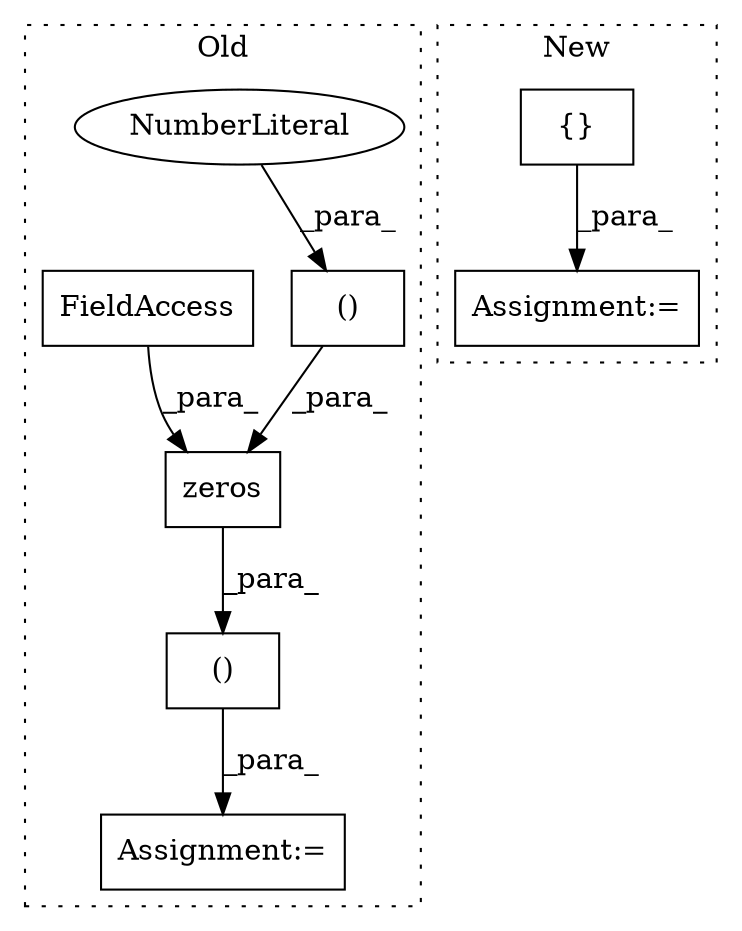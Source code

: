 digraph G {
subgraph cluster0 {
1 [label="zeros" a="32" s="1074,1130" l="11,1" shape="box"];
3 [label="Assignment:=" a="7" s="1033" l="6" shape="box"];
5 [label="()" a="106" s="1085" l="25" shape="box"];
6 [label="NumberLiteral" a="34" s="1109" l="1" shape="ellipse"];
7 [label="()" a="106" s="1039" l="173" shape="box"];
8 [label="FieldAccess" a="22" s="1112" l="18" shape="box"];
label = "Old";
style="dotted";
}
subgraph cluster1 {
2 [label="{}" a="4" s="1024" l="2" shape="box"];
4 [label="Assignment:=" a="7" s="1014" l="1" shape="box"];
label = "New";
style="dotted";
}
1 -> 7 [label="_para_"];
2 -> 4 [label="_para_"];
5 -> 1 [label="_para_"];
6 -> 5 [label="_para_"];
7 -> 3 [label="_para_"];
8 -> 1 [label="_para_"];
}